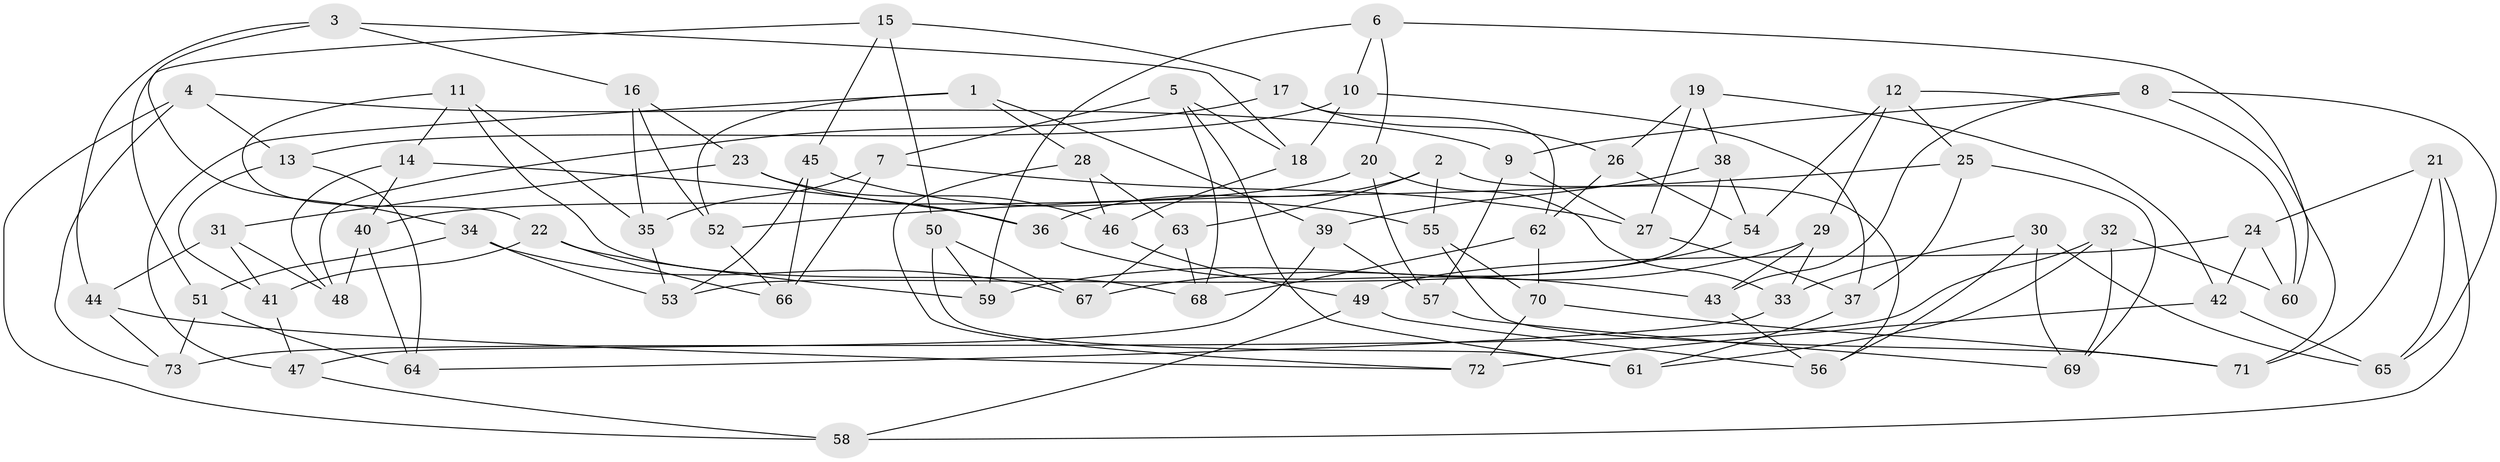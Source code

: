 // Generated by graph-tools (version 1.1) at 2025/11/02/27/25 16:11:49]
// undirected, 73 vertices, 146 edges
graph export_dot {
graph [start="1"]
  node [color=gray90,style=filled];
  1;
  2;
  3;
  4;
  5;
  6;
  7;
  8;
  9;
  10;
  11;
  12;
  13;
  14;
  15;
  16;
  17;
  18;
  19;
  20;
  21;
  22;
  23;
  24;
  25;
  26;
  27;
  28;
  29;
  30;
  31;
  32;
  33;
  34;
  35;
  36;
  37;
  38;
  39;
  40;
  41;
  42;
  43;
  44;
  45;
  46;
  47;
  48;
  49;
  50;
  51;
  52;
  53;
  54;
  55;
  56;
  57;
  58;
  59;
  60;
  61;
  62;
  63;
  64;
  65;
  66;
  67;
  68;
  69;
  70;
  71;
  72;
  73;
  1 -- 47;
  1 -- 28;
  1 -- 39;
  1 -- 52;
  2 -- 63;
  2 -- 55;
  2 -- 36;
  2 -- 56;
  3 -- 34;
  3 -- 16;
  3 -- 44;
  3 -- 18;
  4 -- 73;
  4 -- 58;
  4 -- 9;
  4 -- 13;
  5 -- 68;
  5 -- 18;
  5 -- 7;
  5 -- 61;
  6 -- 59;
  6 -- 20;
  6 -- 60;
  6 -- 10;
  7 -- 35;
  7 -- 27;
  7 -- 66;
  8 -- 43;
  8 -- 9;
  8 -- 65;
  8 -- 71;
  9 -- 27;
  9 -- 57;
  10 -- 37;
  10 -- 13;
  10 -- 18;
  11 -- 22;
  11 -- 14;
  11 -- 68;
  11 -- 35;
  12 -- 54;
  12 -- 29;
  12 -- 60;
  12 -- 25;
  13 -- 64;
  13 -- 41;
  14 -- 36;
  14 -- 48;
  14 -- 40;
  15 -- 50;
  15 -- 17;
  15 -- 51;
  15 -- 45;
  16 -- 35;
  16 -- 23;
  16 -- 52;
  17 -- 62;
  17 -- 26;
  17 -- 48;
  18 -- 46;
  19 -- 26;
  19 -- 42;
  19 -- 38;
  19 -- 27;
  20 -- 40;
  20 -- 33;
  20 -- 57;
  21 -- 58;
  21 -- 71;
  21 -- 65;
  21 -- 24;
  22 -- 66;
  22 -- 41;
  22 -- 59;
  23 -- 36;
  23 -- 46;
  23 -- 31;
  24 -- 42;
  24 -- 49;
  24 -- 60;
  25 -- 37;
  25 -- 52;
  25 -- 69;
  26 -- 54;
  26 -- 62;
  27 -- 37;
  28 -- 72;
  28 -- 46;
  28 -- 63;
  29 -- 33;
  29 -- 67;
  29 -- 43;
  30 -- 56;
  30 -- 65;
  30 -- 69;
  30 -- 33;
  31 -- 41;
  31 -- 44;
  31 -- 48;
  32 -- 73;
  32 -- 61;
  32 -- 69;
  32 -- 60;
  33 -- 64;
  34 -- 51;
  34 -- 67;
  34 -- 53;
  35 -- 53;
  36 -- 43;
  37 -- 61;
  38 -- 39;
  38 -- 53;
  38 -- 54;
  39 -- 47;
  39 -- 57;
  40 -- 48;
  40 -- 64;
  41 -- 47;
  42 -- 72;
  42 -- 65;
  43 -- 56;
  44 -- 72;
  44 -- 73;
  45 -- 55;
  45 -- 66;
  45 -- 53;
  46 -- 49;
  47 -- 58;
  49 -- 56;
  49 -- 58;
  50 -- 67;
  50 -- 59;
  50 -- 61;
  51 -- 73;
  51 -- 64;
  52 -- 66;
  54 -- 59;
  55 -- 71;
  55 -- 70;
  57 -- 69;
  62 -- 70;
  62 -- 68;
  63 -- 68;
  63 -- 67;
  70 -- 71;
  70 -- 72;
}
